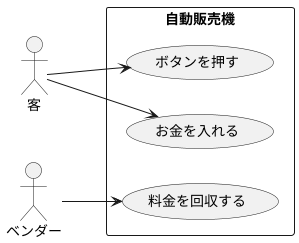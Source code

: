 @startuml ユースケース図
left to right direction
actor 客 as cos
actor ベンダー as ben
rectangle 自動販売機{ 
    usecase 料金を回収する as rec
    usecase お金を入れる as in
    usecase ボタンを押す as push
}
cos --> in
cos --> push
ben --> rec
@enduml